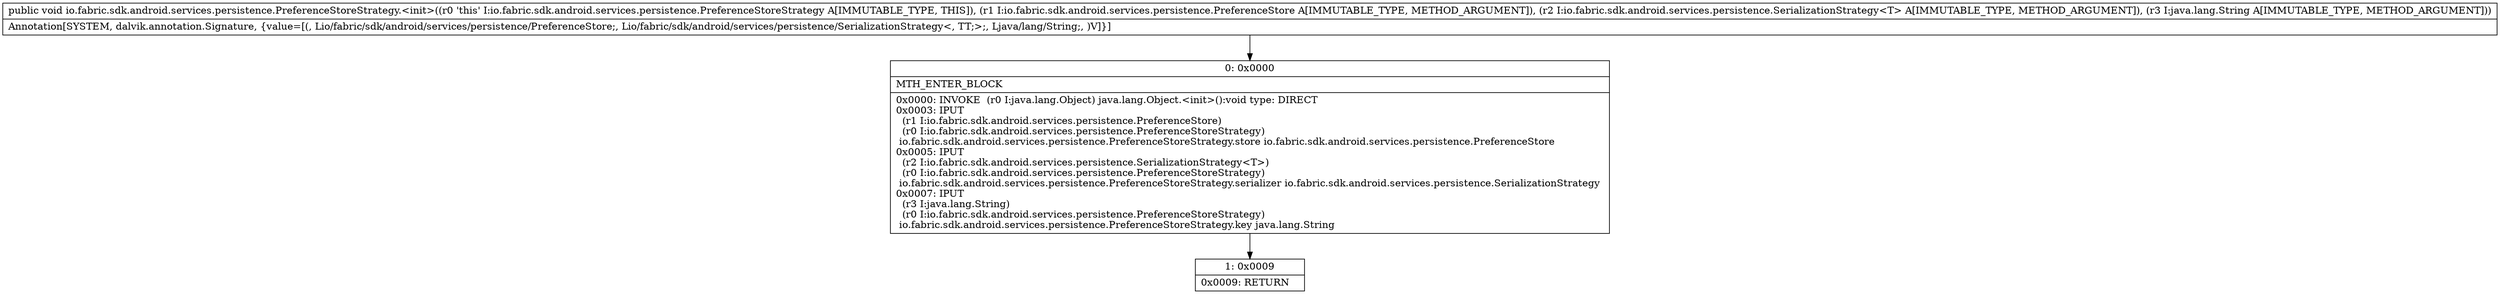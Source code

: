 digraph "CFG forio.fabric.sdk.android.services.persistence.PreferenceStoreStrategy.\<init\>(Lio\/fabric\/sdk\/android\/services\/persistence\/PreferenceStore;Lio\/fabric\/sdk\/android\/services\/persistence\/SerializationStrategy;Ljava\/lang\/String;)V" {
Node_0 [shape=record,label="{0\:\ 0x0000|MTH_ENTER_BLOCK\l|0x0000: INVOKE  (r0 I:java.lang.Object) java.lang.Object.\<init\>():void type: DIRECT \l0x0003: IPUT  \l  (r1 I:io.fabric.sdk.android.services.persistence.PreferenceStore)\l  (r0 I:io.fabric.sdk.android.services.persistence.PreferenceStoreStrategy)\l io.fabric.sdk.android.services.persistence.PreferenceStoreStrategy.store io.fabric.sdk.android.services.persistence.PreferenceStore \l0x0005: IPUT  \l  (r2 I:io.fabric.sdk.android.services.persistence.SerializationStrategy\<T\>)\l  (r0 I:io.fabric.sdk.android.services.persistence.PreferenceStoreStrategy)\l io.fabric.sdk.android.services.persistence.PreferenceStoreStrategy.serializer io.fabric.sdk.android.services.persistence.SerializationStrategy \l0x0007: IPUT  \l  (r3 I:java.lang.String)\l  (r0 I:io.fabric.sdk.android.services.persistence.PreferenceStoreStrategy)\l io.fabric.sdk.android.services.persistence.PreferenceStoreStrategy.key java.lang.String \l}"];
Node_1 [shape=record,label="{1\:\ 0x0009|0x0009: RETURN   \l}"];
MethodNode[shape=record,label="{public void io.fabric.sdk.android.services.persistence.PreferenceStoreStrategy.\<init\>((r0 'this' I:io.fabric.sdk.android.services.persistence.PreferenceStoreStrategy A[IMMUTABLE_TYPE, THIS]), (r1 I:io.fabric.sdk.android.services.persistence.PreferenceStore A[IMMUTABLE_TYPE, METHOD_ARGUMENT]), (r2 I:io.fabric.sdk.android.services.persistence.SerializationStrategy\<T\> A[IMMUTABLE_TYPE, METHOD_ARGUMENT]), (r3 I:java.lang.String A[IMMUTABLE_TYPE, METHOD_ARGUMENT]))  | Annotation[SYSTEM, dalvik.annotation.Signature, \{value=[(, Lio\/fabric\/sdk\/android\/services\/persistence\/PreferenceStore;, Lio\/fabric\/sdk\/android\/services\/persistence\/SerializationStrategy\<, TT;\>;, Ljava\/lang\/String;, )V]\}]\l}"];
MethodNode -> Node_0;
Node_0 -> Node_1;
}

